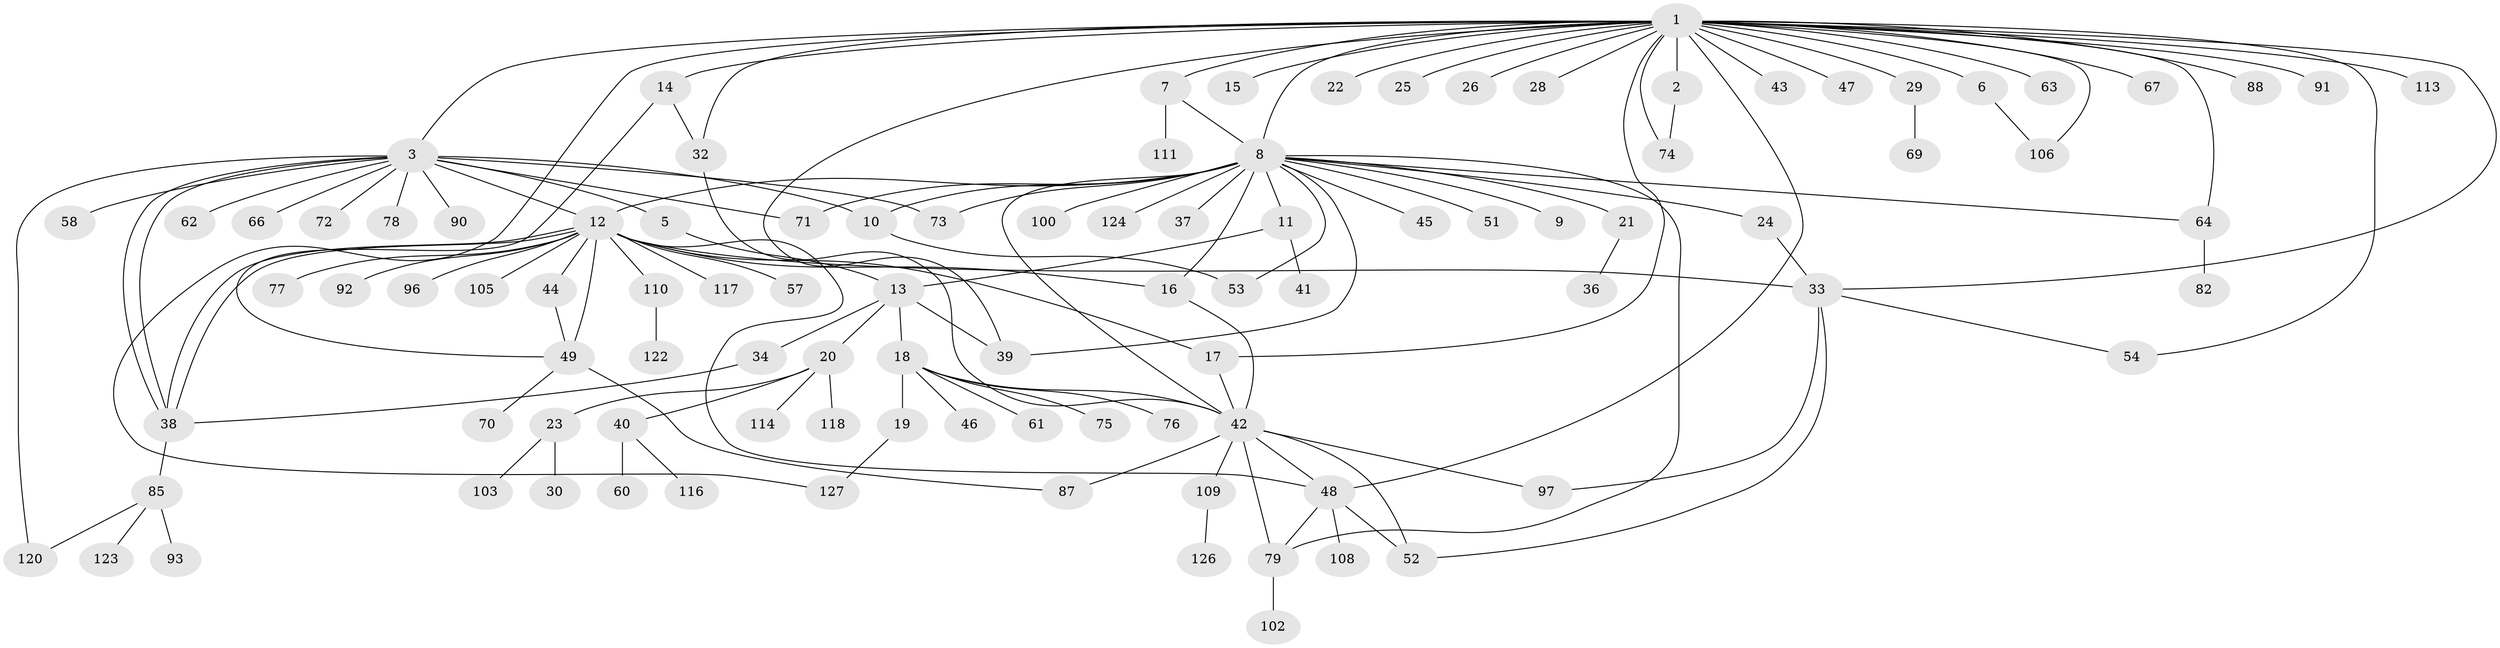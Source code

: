 // Generated by graph-tools (version 1.1) at 2025/51/02/27/25 19:51:59]
// undirected, 99 vertices, 136 edges
graph export_dot {
graph [start="1"]
  node [color=gray90,style=filled];
  1 [super="+4"];
  2 [super="+27"];
  3 [super="+35"];
  5;
  6;
  7;
  8 [super="+65"];
  9 [super="+50"];
  10;
  11 [super="+128"];
  12 [super="+55"];
  13 [super="+68"];
  14 [super="+89"];
  15;
  16;
  17;
  18 [super="+31"];
  19 [super="+119"];
  20 [super="+83"];
  21;
  22;
  23 [super="+94"];
  24 [super="+98"];
  25;
  26;
  28;
  29;
  30;
  32 [super="+95"];
  33 [super="+56"];
  34;
  36;
  37;
  38 [super="+104"];
  39 [super="+121"];
  40;
  41;
  42 [super="+86"];
  43;
  44 [super="+107"];
  45;
  46;
  47;
  48 [super="+59"];
  49 [super="+80"];
  51 [super="+112"];
  52;
  53;
  54;
  57;
  58;
  60 [super="+101"];
  61;
  62;
  63;
  64 [super="+81"];
  66;
  67;
  69;
  70;
  71;
  72;
  73 [super="+99"];
  74;
  75 [super="+84"];
  76;
  77;
  78;
  79 [super="+115"];
  82;
  85 [super="+125"];
  87;
  88;
  90;
  91;
  92;
  93;
  96;
  97;
  100;
  102;
  103;
  105;
  106;
  108;
  109;
  110;
  111;
  113;
  114;
  116;
  117;
  118;
  120;
  122;
  123;
  124;
  126;
  127;
  1 -- 2 [weight=2];
  1 -- 3;
  1 -- 8;
  1 -- 15;
  1 -- 25;
  1 -- 43;
  1 -- 47;
  1 -- 63;
  1 -- 64 [weight=2];
  1 -- 127;
  1 -- 67;
  1 -- 6;
  1 -- 7;
  1 -- 74;
  1 -- 14;
  1 -- 17;
  1 -- 22;
  1 -- 88;
  1 -- 26;
  1 -- 91;
  1 -- 28;
  1 -- 29;
  1 -- 32;
  1 -- 106;
  1 -- 113;
  1 -- 54;
  1 -- 48;
  1 -- 33;
  1 -- 39;
  2 -- 74;
  3 -- 5;
  3 -- 12 [weight=2];
  3 -- 38;
  3 -- 38;
  3 -- 58;
  3 -- 62;
  3 -- 66;
  3 -- 71;
  3 -- 72;
  3 -- 78;
  3 -- 120;
  3 -- 73;
  3 -- 10;
  3 -- 90;
  5 -- 13;
  6 -- 106;
  7 -- 8;
  7 -- 111;
  8 -- 9;
  8 -- 10;
  8 -- 11;
  8 -- 12 [weight=2];
  8 -- 16;
  8 -- 21;
  8 -- 24;
  8 -- 37;
  8 -- 42;
  8 -- 45;
  8 -- 51;
  8 -- 53;
  8 -- 71;
  8 -- 79;
  8 -- 100;
  8 -- 124;
  8 -- 73;
  8 -- 39;
  8 -- 64;
  10 -- 53;
  11 -- 13;
  11 -- 41;
  12 -- 17;
  12 -- 33 [weight=2];
  12 -- 38;
  12 -- 38;
  12 -- 44;
  12 -- 48;
  12 -- 49 [weight=2];
  12 -- 57;
  12 -- 77;
  12 -- 92;
  12 -- 96;
  12 -- 105;
  12 -- 110;
  12 -- 117;
  12 -- 16;
  13 -- 18;
  13 -- 20;
  13 -- 34;
  13 -- 39;
  14 -- 49;
  14 -- 32;
  16 -- 42;
  17 -- 42 [weight=2];
  18 -- 19;
  18 -- 61;
  18 -- 76;
  18 -- 75;
  18 -- 46;
  18 -- 42;
  19 -- 127;
  20 -- 23;
  20 -- 40;
  20 -- 114;
  20 -- 118;
  21 -- 36;
  23 -- 30;
  23 -- 103;
  24 -- 33;
  29 -- 69;
  32 -- 42;
  33 -- 54;
  33 -- 97;
  33 -- 52;
  34 -- 38;
  38 -- 85;
  40 -- 60;
  40 -- 116;
  42 -- 52;
  42 -- 79;
  42 -- 87;
  42 -- 97;
  42 -- 109;
  42 -- 48;
  44 -- 49;
  48 -- 52;
  48 -- 108;
  48 -- 79;
  49 -- 70;
  49 -- 87;
  64 -- 82;
  79 -- 102;
  85 -- 93;
  85 -- 123;
  85 -- 120;
  109 -- 126;
  110 -- 122;
}
